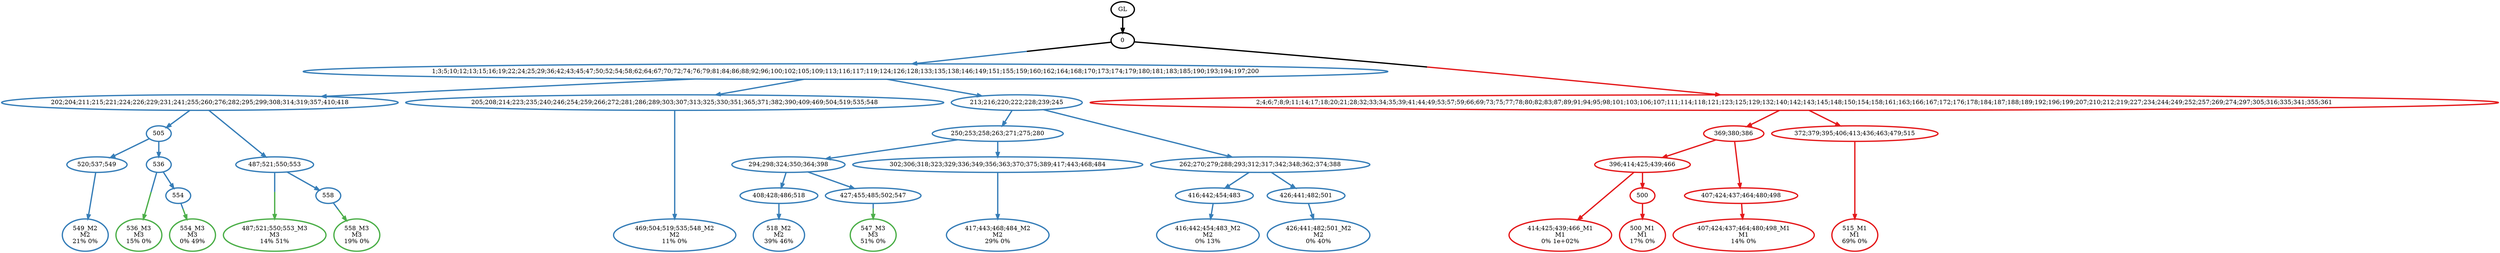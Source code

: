 digraph T {
	{
		rank=same
		36 [penwidth=3,colorscheme=set19,color=1,label="414;425;439;466_M1\nM1\n0% 1e+02%"]
		34 [penwidth=3,colorscheme=set19,color=1,label="500_M1\nM1\n17% 0%"]
		32 [penwidth=3,colorscheme=set19,color=1,label="407;424;437;464;480;498_M1\nM1\n14% 0%"]
		30 [penwidth=3,colorscheme=set19,color=1,label="515_M1\nM1\n69% 0%"]
		26 [penwidth=3,colorscheme=set19,color=2,label="549_M2\nM2\n21% 0%"]
		24 [penwidth=3,colorscheme=set19,color=2,label="469;504;519;535;548_M2\nM2\n11% 0%"]
		19 [penwidth=3,colorscheme=set19,color=2,label="518_M2\nM2\n39% 46%"]
		17 [penwidth=3,colorscheme=set19,color=2,label="417;443;468;484_M2\nM2\n29% 0%"]
		14 [penwidth=3,colorscheme=set19,color=2,label="416;442;454;483_M2\nM2\n0% 13%"]
		12 [penwidth=3,colorscheme=set19,color=2,label="426;441;482;501_M2\nM2\n0% 40%"]
		10 [penwidth=3,colorscheme=set19,color=3,label="487;521;550;553_M3\nM3\n14% 51%"]
		8 [penwidth=3,colorscheme=set19,color=3,label="558_M3\nM3\n19% 0%"]
		6 [penwidth=3,colorscheme=set19,color=3,label="536_M3\nM3\n15% 0%"]
		4 [penwidth=3,colorscheme=set19,color=3,label="554_M3\nM3\n0% 49%"]
		2 [penwidth=3,colorscheme=set19,color=3,label="547_M3\nM3\n51% 0%"]
	}
	40 [penwidth=3,colorscheme=set19,color=0,label="GL"]
	39 [penwidth=3,colorscheme=set19,color=0,label="0"]
	38 [penwidth=3,colorscheme=set19,color=1,label="369;380;386"]
	37 [penwidth=3,colorscheme=set19,color=1,label="396;414;425;439;466"]
	35 [penwidth=3,colorscheme=set19,color=1,label="500"]
	33 [penwidth=3,colorscheme=set19,color=1,label="407;424;437;464;480;498"]
	31 [penwidth=3,colorscheme=set19,color=1,label="372;379;395;406;413;436;463;479;515"]
	29 [penwidth=3,colorscheme=set19,color=2,label="202;204;211;215;221;224;226;229;231;241;255;260;276;282;295;299;308;314;319;357;410;418"]
	28 [penwidth=3,colorscheme=set19,color=2,label="505"]
	27 [penwidth=3,colorscheme=set19,color=2,label="520;537;549"]
	25 [penwidth=3,colorscheme=set19,color=2,label="205;208;214;223;235;240;246;254;259;266;272;281;286;289;303;307;313;325;330;351;365;371;382;390;409;469;504;519;535;548"]
	23 [penwidth=3,colorscheme=set19,color=2,label="213;216;220;222;228;239;245"]
	22 [penwidth=3,colorscheme=set19,color=2,label="250;253;258;263;271;275;280"]
	21 [penwidth=3,colorscheme=set19,color=2,label="294;298;324;350;364;398"]
	20 [penwidth=3,colorscheme=set19,color=2,label="408;428;486;518"]
	18 [penwidth=3,colorscheme=set19,color=2,label="302;306;318;323;329;336;349;356;363;370;375;389;417;443;468;484"]
	16 [penwidth=3,colorscheme=set19,color=2,label="262;270;279;288;293;312;317;342;348;362;374;388"]
	15 [penwidth=3,colorscheme=set19,color=2,label="416;442;454;483"]
	13 [penwidth=3,colorscheme=set19,color=2,label="426;441;482;501"]
	11 [penwidth=3,colorscheme=set19,color=2,label="487;521;550;553"]
	9 [penwidth=3,colorscheme=set19,color=2,label="558"]
	7 [penwidth=3,colorscheme=set19,color=2,label="536"]
	5 [penwidth=3,colorscheme=set19,color=2,label="554"]
	3 [penwidth=3,colorscheme=set19,color=2,label="427;455;485;502;547"]
	1 [penwidth=3,colorscheme=set19,color=2,label="1;3;5;10;12;13;15;16;19;22;24;25;29;36;42;43;45;47;50;52;54;58;62;64;67;70;72;74;76;79;81;84;86;88;92;96;100;102;105;109;113;116;117;119;124;126;128;133;135;138;146;149;151;155;159;160;162;164;168;170;173;174;179;180;181;183;185;190;193;194;197;200"]
	0 [penwidth=3,colorscheme=set19,color=1,label="2;4;6;7;8;9;11;14;17;18;20;21;28;32;33;34;35;39;41;44;49;53;57;59;66;69;73;75;77;78;80;82;83;87;89;91;94;95;98;101;103;106;107;111;114;118;121;123;125;129;132;140;142;143;145;148;150;154;158;161;163;166;167;172;176;178;184;187;188;189;192;196;199;207;210;212;219;227;234;244;249;252;257;269;274;297;305;316;335;341;355;361"]
	40 -> 39 [penwidth=3,colorscheme=set19,color=0]
	39 -> 1 [penwidth=3,colorscheme=set19,color="0;0.5:2"]
	39 -> 0 [penwidth=3,colorscheme=set19,color="0;0.5:1"]
	38 -> 33 [penwidth=3,colorscheme=set19,color=1]
	38 -> 37 [penwidth=3,colorscheme=set19,color=1]
	37 -> 36 [penwidth=3,colorscheme=set19,color=1]
	37 -> 35 [penwidth=3,colorscheme=set19,color=1]
	35 -> 34 [penwidth=3,colorscheme=set19,color=1]
	33 -> 32 [penwidth=3,colorscheme=set19,color=1]
	31 -> 30 [penwidth=3,colorscheme=set19,color=1]
	29 -> 28 [penwidth=3,colorscheme=set19,color=2]
	29 -> 11 [penwidth=3,colorscheme=set19,color=2]
	28 -> 7 [penwidth=3,colorscheme=set19,color=2]
	28 -> 27 [penwidth=3,colorscheme=set19,color=2]
	27 -> 26 [penwidth=3,colorscheme=set19,color=2]
	25 -> 24 [penwidth=3,colorscheme=set19,color=2]
	23 -> 22 [penwidth=3,colorscheme=set19,color=2]
	23 -> 16 [penwidth=3,colorscheme=set19,color=2]
	22 -> 21 [penwidth=3,colorscheme=set19,color=2]
	22 -> 18 [penwidth=3,colorscheme=set19,color=2]
	21 -> 3 [penwidth=3,colorscheme=set19,color=2]
	21 -> 20 [penwidth=3,colorscheme=set19,color=2]
	20 -> 19 [penwidth=3,colorscheme=set19,color=2]
	18 -> 17 [penwidth=3,colorscheme=set19,color=2]
	16 -> 15 [penwidth=3,colorscheme=set19,color=2]
	16 -> 13 [penwidth=3,colorscheme=set19,color=2]
	15 -> 14 [penwidth=3,colorscheme=set19,color=2]
	13 -> 12 [penwidth=3,colorscheme=set19,color=2]
	11 -> 10 [penwidth=3,colorscheme=set19,color="2;0.5:3"]
	11 -> 9 [penwidth=3,colorscheme=set19,color=2]
	9 -> 8 [penwidth=3,colorscheme=set19,color="2;0.5:3"]
	7 -> 6 [penwidth=3,colorscheme=set19,color="2;0.5:3"]
	7 -> 5 [penwidth=3,colorscheme=set19,color=2]
	5 -> 4 [penwidth=3,colorscheme=set19,color="2;0.5:3"]
	3 -> 2 [penwidth=3,colorscheme=set19,color="2;0.5:3"]
	1 -> 29 [penwidth=3,colorscheme=set19,color=2]
	1 -> 25 [penwidth=3,colorscheme=set19,color=2]
	1 -> 23 [penwidth=3,colorscheme=set19,color=2]
	0 -> 38 [penwidth=3,colorscheme=set19,color=1]
	0 -> 31 [penwidth=3,colorscheme=set19,color=1]
}
